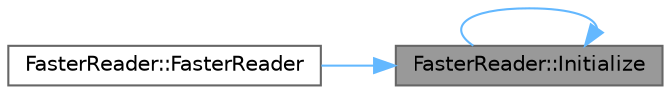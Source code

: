 digraph "FasterReader::Initialize"
{
 // LATEX_PDF_SIZE
  bgcolor="transparent";
  edge [fontname=Helvetica,fontsize=10,labelfontname=Helvetica,labelfontsize=10];
  node [fontname=Helvetica,fontsize=10,shape=box,height=0.2,width=0.4];
  rankdir="RL";
  Node1 [id="Node000001",label="FasterReader::Initialize",height=0.2,width=0.4,color="gray40", fillcolor="grey60", style="filled", fontcolor="black",tooltip="Setup the fasterac objects for reading."];
  Node1 -> Node2 [id="edge1_Node000001_Node000002",dir="back",color="steelblue1",style="solid",tooltip=" "];
  Node2 [id="Node000002",label="FasterReader::FasterReader",height=0.2,width=0.4,color="grey40", fillcolor="white", style="filled",URL="$class_faster_reader.html#af4dd68bbc6c027e1c35bfd5b52525002",tooltip="Construct a new Faster Reader object."];
  Node1 -> Node1 [id="edge2_Node000001_Node000001",dir="back",color="steelblue1",style="solid",tooltip=" "];
}
